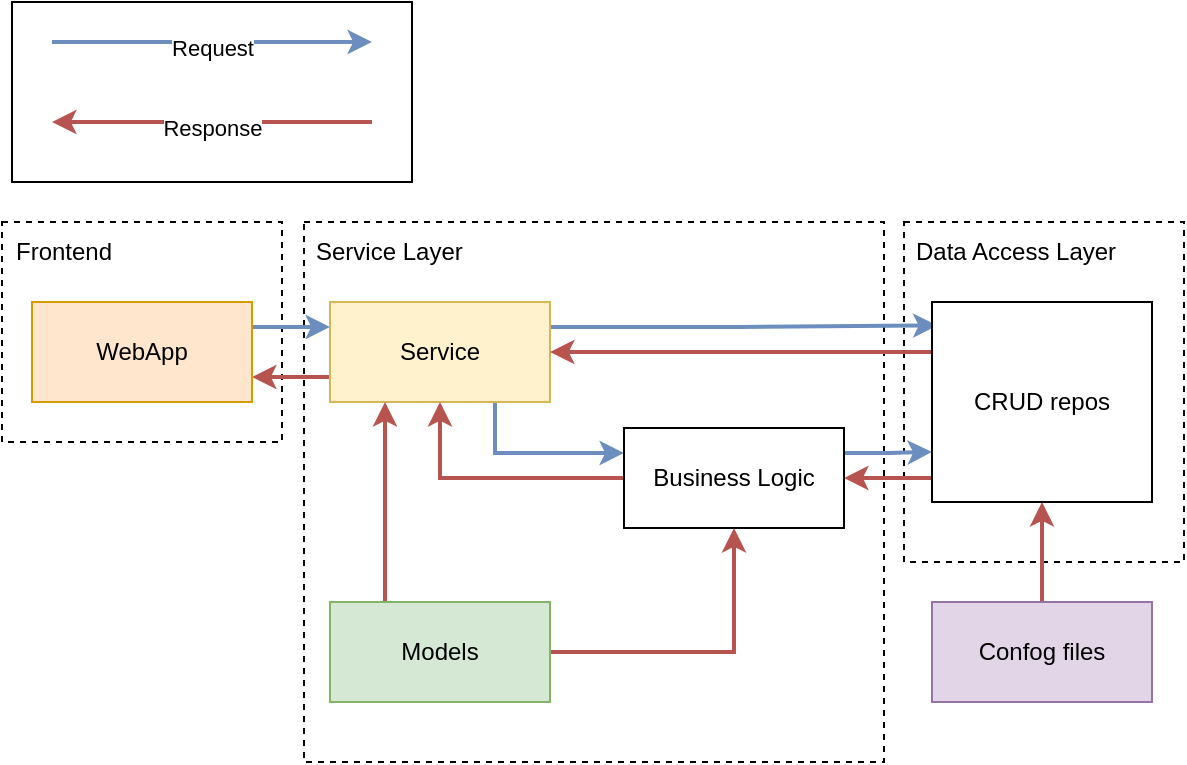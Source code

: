 <mxfile version="21.6.6" type="device">
  <diagram name="Side-1" id="56lCXh_F8uXQVxET0umF">
    <mxGraphModel dx="778" dy="396" grid="1" gridSize="10" guides="1" tooltips="1" connect="1" arrows="1" fold="1" page="1" pageScale="1" pageWidth="827" pageHeight="1169" math="0" shadow="0">
      <root>
        <mxCell id="0" />
        <mxCell id="1" parent="0" />
        <mxCell id="pmgrMXFNt1Ao4Jdy4j1_-31" value="" style="rounded=0;whiteSpace=wrap;html=1;fillColor=none;dashed=1;" vertex="1" parent="1">
          <mxGeometry x="129" y="210" width="140" height="110" as="geometry" />
        </mxCell>
        <mxCell id="pmgrMXFNt1Ao4Jdy4j1_-30" value="" style="rounded=0;whiteSpace=wrap;html=1;fillColor=none;dashed=1;" vertex="1" parent="1">
          <mxGeometry x="580" y="210" width="140" height="170" as="geometry" />
        </mxCell>
        <mxCell id="pmgrMXFNt1Ao4Jdy4j1_-29" value="" style="rounded=0;whiteSpace=wrap;html=1;fillColor=none;dashed=1;" vertex="1" parent="1">
          <mxGeometry x="280" y="210" width="290" height="270" as="geometry" />
        </mxCell>
        <mxCell id="pmgrMXFNt1Ao4Jdy4j1_-21" value="" style="rounded=0;whiteSpace=wrap;html=1;" vertex="1" parent="1">
          <mxGeometry x="134" y="100" width="200" height="90" as="geometry" />
        </mxCell>
        <mxCell id="pmgrMXFNt1Ao4Jdy4j1_-13" style="edgeStyle=orthogonalEdgeStyle;rounded=0;orthogonalLoop=1;jettySize=auto;html=1;exitX=0;exitY=0.75;exitDx=0;exitDy=0;entryX=1;entryY=0.75;entryDx=0;entryDy=0;strokeWidth=2;fillColor=#f8cecc;strokeColor=#b85450;" edge="1" parent="1" source="pmgrMXFNt1Ao4Jdy4j1_-2" target="pmgrMXFNt1Ao4Jdy4j1_-3">
          <mxGeometry relative="1" as="geometry" />
        </mxCell>
        <mxCell id="pmgrMXFNt1Ao4Jdy4j1_-58" style="edgeStyle=orthogonalEdgeStyle;rounded=0;orthogonalLoop=1;jettySize=auto;html=1;exitX=1;exitY=0.25;exitDx=0;exitDy=0;entryX=0.025;entryY=0.117;entryDx=0;entryDy=0;entryPerimeter=0;fillColor=#dae8fc;strokeColor=#6c8ebf;strokeWidth=2;" edge="1" parent="1" source="pmgrMXFNt1Ao4Jdy4j1_-2" target="pmgrMXFNt1Ao4Jdy4j1_-11">
          <mxGeometry relative="1" as="geometry" />
        </mxCell>
        <mxCell id="pmgrMXFNt1Ao4Jdy4j1_-62" style="edgeStyle=orthogonalEdgeStyle;rounded=0;orthogonalLoop=1;jettySize=auto;html=1;exitX=0.75;exitY=1;exitDx=0;exitDy=0;entryX=0;entryY=0.25;entryDx=0;entryDy=0;strokeWidth=2;fillColor=#dae8fc;strokeColor=#6c8ebf;" edge="1" parent="1" source="pmgrMXFNt1Ao4Jdy4j1_-2" target="pmgrMXFNt1Ao4Jdy4j1_-5">
          <mxGeometry relative="1" as="geometry" />
        </mxCell>
        <mxCell id="pmgrMXFNt1Ao4Jdy4j1_-2" value="Service" style="html=1;whiteSpace=wrap;fillColor=#fff2cc;strokeColor=#d6b656;" vertex="1" parent="1">
          <mxGeometry x="293" y="250" width="110" height="50" as="geometry" />
        </mxCell>
        <mxCell id="pmgrMXFNt1Ao4Jdy4j1_-12" style="edgeStyle=orthogonalEdgeStyle;rounded=0;orthogonalLoop=1;jettySize=auto;html=1;exitX=1;exitY=0.25;exitDx=0;exitDy=0;entryX=0;entryY=0.25;entryDx=0;entryDy=0;fillColor=#dae8fc;strokeColor=#6c8ebf;strokeWidth=2;" edge="1" parent="1" source="pmgrMXFNt1Ao4Jdy4j1_-3" target="pmgrMXFNt1Ao4Jdy4j1_-2">
          <mxGeometry relative="1" as="geometry" />
        </mxCell>
        <mxCell id="pmgrMXFNt1Ao4Jdy4j1_-3" value="WebApp" style="html=1;whiteSpace=wrap;fillColor=#ffe6cc;strokeColor=#d79b00;" vertex="1" parent="1">
          <mxGeometry x="144" y="250" width="110" height="50" as="geometry" />
        </mxCell>
        <mxCell id="pmgrMXFNt1Ao4Jdy4j1_-63" style="edgeStyle=orthogonalEdgeStyle;rounded=0;orthogonalLoop=1;jettySize=auto;html=1;exitX=0;exitY=0.5;exitDx=0;exitDy=0;entryX=0.5;entryY=1;entryDx=0;entryDy=0;fillColor=#f8cecc;strokeColor=#b85450;strokeWidth=2;" edge="1" parent="1" source="pmgrMXFNt1Ao4Jdy4j1_-5" target="pmgrMXFNt1Ao4Jdy4j1_-2">
          <mxGeometry relative="1" as="geometry" />
        </mxCell>
        <mxCell id="pmgrMXFNt1Ao4Jdy4j1_-68" style="edgeStyle=orthogonalEdgeStyle;rounded=0;orthogonalLoop=1;jettySize=auto;html=1;exitX=1;exitY=0.25;exitDx=0;exitDy=0;entryX=0;entryY=0.75;entryDx=0;entryDy=0;strokeWidth=2;fillColor=#dae8fc;strokeColor=#6c8ebf;" edge="1" parent="1" source="pmgrMXFNt1Ao4Jdy4j1_-5" target="pmgrMXFNt1Ao4Jdy4j1_-11">
          <mxGeometry relative="1" as="geometry" />
        </mxCell>
        <mxCell id="pmgrMXFNt1Ao4Jdy4j1_-69" style="edgeStyle=orthogonalEdgeStyle;rounded=0;orthogonalLoop=1;jettySize=auto;html=1;entryX=0.014;entryY=0.88;entryDx=0;entryDy=0;entryPerimeter=0;startArrow=classic;startFill=1;endArrow=none;endFill=0;strokeWidth=2;fillColor=#f8cecc;strokeColor=#b85450;" edge="1" parent="1" source="pmgrMXFNt1Ao4Jdy4j1_-5" target="pmgrMXFNt1Ao4Jdy4j1_-11">
          <mxGeometry relative="1" as="geometry" />
        </mxCell>
        <mxCell id="pmgrMXFNt1Ao4Jdy4j1_-5" value="Business Logic" style="html=1;whiteSpace=wrap;" vertex="1" parent="1">
          <mxGeometry x="440" y="313" width="110" height="50" as="geometry" />
        </mxCell>
        <mxCell id="pmgrMXFNt1Ao4Jdy4j1_-64" style="edgeStyle=orthogonalEdgeStyle;rounded=0;orthogonalLoop=1;jettySize=auto;html=1;exitX=0.25;exitY=0;exitDx=0;exitDy=0;entryX=0.25;entryY=1;entryDx=0;entryDy=0;fillColor=#f8cecc;strokeColor=#b85450;strokeWidth=2;" edge="1" parent="1" source="pmgrMXFNt1Ao4Jdy4j1_-8" target="pmgrMXFNt1Ao4Jdy4j1_-2">
          <mxGeometry relative="1" as="geometry" />
        </mxCell>
        <mxCell id="pmgrMXFNt1Ao4Jdy4j1_-65" style="edgeStyle=orthogonalEdgeStyle;rounded=0;orthogonalLoop=1;jettySize=auto;html=1;entryX=0.5;entryY=1;entryDx=0;entryDy=0;strokeWidth=2;fillColor=#f8cecc;strokeColor=#b85450;" edge="1" parent="1" source="pmgrMXFNt1Ao4Jdy4j1_-8" target="pmgrMXFNt1Ao4Jdy4j1_-5">
          <mxGeometry relative="1" as="geometry" />
        </mxCell>
        <mxCell id="pmgrMXFNt1Ao4Jdy4j1_-8" value="Models" style="html=1;whiteSpace=wrap;fillColor=#d5e8d4;strokeColor=#82b366;" vertex="1" parent="1">
          <mxGeometry x="293" y="400" width="110" height="50" as="geometry" />
        </mxCell>
        <mxCell id="pmgrMXFNt1Ao4Jdy4j1_-59" style="edgeStyle=orthogonalEdgeStyle;rounded=0;orthogonalLoop=1;jettySize=auto;html=1;exitX=0;exitY=0.25;exitDx=0;exitDy=0;entryX=1;entryY=0.5;entryDx=0;entryDy=0;fillColor=#f8cecc;strokeColor=#b85450;strokeWidth=2;" edge="1" parent="1" source="pmgrMXFNt1Ao4Jdy4j1_-11" target="pmgrMXFNt1Ao4Jdy4j1_-2">
          <mxGeometry relative="1" as="geometry" />
        </mxCell>
        <mxCell id="pmgrMXFNt1Ao4Jdy4j1_-11" value="CRUD repos" style="html=1;whiteSpace=wrap;" vertex="1" parent="1">
          <mxGeometry x="594" y="250" width="110" height="100" as="geometry" />
        </mxCell>
        <mxCell id="pmgrMXFNt1Ao4Jdy4j1_-14" value="" style="endArrow=classic;startArrow=none;endFill=1;startFill=0;html=1;verticalAlign=bottom;labelBackgroundColor=none;rounded=0;fillColor=#dae8fc;strokeColor=#6c8ebf;strokeWidth=2;" edge="1" parent="1">
          <mxGeometry width="160" relative="1" as="geometry">
            <mxPoint x="154" y="120" as="sourcePoint" />
            <mxPoint x="314" y="120" as="targetPoint" />
          </mxGeometry>
        </mxCell>
        <mxCell id="pmgrMXFNt1Ao4Jdy4j1_-16" value="Request" style="edgeLabel;html=1;align=center;verticalAlign=middle;resizable=0;points=[];" vertex="1" connectable="0" parent="pmgrMXFNt1Ao4Jdy4j1_-14">
          <mxGeometry x="-0.14" y="-3" relative="1" as="geometry">
            <mxPoint x="11" as="offset" />
          </mxGeometry>
        </mxCell>
        <mxCell id="pmgrMXFNt1Ao4Jdy4j1_-17" value="" style="endArrow=none;startArrow=classic;endFill=0;startFill=1;html=1;verticalAlign=bottom;labelBackgroundColor=none;rounded=0;fillColor=#f8cecc;strokeColor=#b85450;strokeWidth=2;" edge="1" parent="1">
          <mxGeometry width="160" relative="1" as="geometry">
            <mxPoint x="154" y="160" as="sourcePoint" />
            <mxPoint x="314" y="160" as="targetPoint" />
          </mxGeometry>
        </mxCell>
        <mxCell id="pmgrMXFNt1Ao4Jdy4j1_-18" value="Response" style="edgeLabel;html=1;align=center;verticalAlign=middle;resizable=0;points=[];" vertex="1" connectable="0" parent="pmgrMXFNt1Ao4Jdy4j1_-17">
          <mxGeometry x="-0.14" y="-3" relative="1" as="geometry">
            <mxPoint x="11" as="offset" />
          </mxGeometry>
        </mxCell>
        <mxCell id="pmgrMXFNt1Ao4Jdy4j1_-67" style="edgeStyle=orthogonalEdgeStyle;rounded=0;orthogonalLoop=1;jettySize=auto;html=1;exitX=0.5;exitY=0;exitDx=0;exitDy=0;entryX=0.5;entryY=1;entryDx=0;entryDy=0;strokeWidth=2;fillColor=#f8cecc;strokeColor=#b85450;" edge="1" parent="1" source="pmgrMXFNt1Ao4Jdy4j1_-25" target="pmgrMXFNt1Ao4Jdy4j1_-11">
          <mxGeometry relative="1" as="geometry" />
        </mxCell>
        <mxCell id="pmgrMXFNt1Ao4Jdy4j1_-25" value="Confog files" style="html=1;whiteSpace=wrap;fillColor=#e1d5e7;strokeColor=#9673a6;" vertex="1" parent="1">
          <mxGeometry x="594" y="400" width="110" height="50" as="geometry" />
        </mxCell>
        <mxCell id="pmgrMXFNt1Ao4Jdy4j1_-34" value="Service Layer" style="text;html=1;strokeColor=none;fillColor=none;align=left;verticalAlign=middle;whiteSpace=wrap;rounded=0;" vertex="1" parent="1">
          <mxGeometry x="284" y="210" width="90" height="30" as="geometry" />
        </mxCell>
        <mxCell id="pmgrMXFNt1Ao4Jdy4j1_-35" value="Data Access Layer" style="text;html=1;strokeColor=none;fillColor=none;align=left;verticalAlign=middle;whiteSpace=wrap;rounded=0;" vertex="1" parent="1">
          <mxGeometry x="584" y="210" width="120" height="30" as="geometry" />
        </mxCell>
        <mxCell id="pmgrMXFNt1Ao4Jdy4j1_-46" value="Frontend" style="text;html=1;strokeColor=none;fillColor=none;align=left;verticalAlign=middle;whiteSpace=wrap;rounded=0;" vertex="1" parent="1">
          <mxGeometry x="134" y="210" width="90" height="30" as="geometry" />
        </mxCell>
      </root>
    </mxGraphModel>
  </diagram>
</mxfile>
